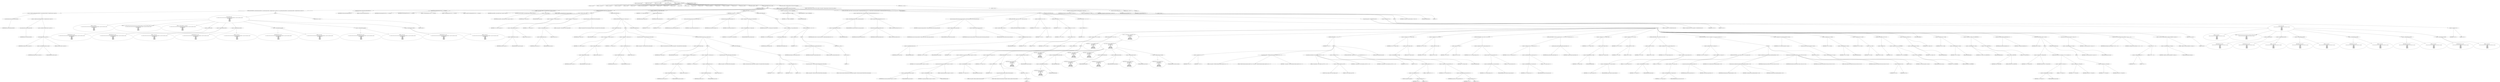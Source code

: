 digraph hostapd_notif_assoc {  
"1000122" [label = "(METHOD,hostapd_notif_assoc)" ]
"1000123" [label = "(PARAM,hostapd_data *hapd)" ]
"1000124" [label = "(PARAM,const u8 *addr)" ]
"1000125" [label = "(PARAM,const u8 *req_ies)" ]
"1000126" [label = "(PARAM,size_t req_ies_len)" ]
"1000127" [label = "(PARAM,int reassoc)" ]
"1000128" [label = "(BLOCK,,)" ]
"1000129" [label = "(LOCAL,v10: size_t)" ]
"1000130" [label = "(LOCAL,v11: const u8 *)" ]
"1000131" [label = "(LOCAL,v12: sta_info *)" ]
"1000132" [label = "(LOCAL,v13: sta_info *)" ]
"1000133" [label = "(LOCAL,v14: bool)" ]
"1000134" [label = "(LOCAL,v15: int)" ]
"1000135" [label = "(LOCAL,v16: wpa_state_machine *)" ]
"1000136" [label = "(LOCAL,v17: int)" ]
"1000137" [label = "(LOCAL,v18: int)" ]
"1000138" [label = "(LOCAL,v19: int)" ]
"1000139" [label = "(LOCAL,v20: bool)" ]
"1000140" [label = "(LOCAL,v21: int)" ]
"1000141" [label = "(LOCAL,v22: bool)" ]
"1000142" [label = "(LOCAL,v23: int)" ]
"1000143" [label = "(LOCAL,v24: u32)" ]
"1000144" [label = "(LOCAL,v25: unsigned int)" ]
"1000145" [label = "(LOCAL,v26: u32)" ]
"1000146" [label = "(LOCAL,v27: wpa_event)" ]
"1000147" [label = "(LOCAL,v28: u8 *)" ]
"1000148" [label = "(LOCAL,eid: u8 [ 1064 ])" ]
"1000149" [label = "(LOCAL,elems: ieee802_11_elems)" ]
"1000150" [label = "(CONTROL_STRUCTURE,if ( addr ),if ( addr ))" ]
"1000151" [label = "(IDENTIFIER,addr,if ( addr ))" ]
"1000152" [label = "(BLOCK,,)" ]
"1000153" [label = "(CONTROL_STRUCTURE,if ( is_multicast_ether_addr(addr) || is_zero_ether_addr_0(addr) || !bcmp(addr, hapd->own_addr, 6u) ),if ( is_multicast_ether_addr(addr) || is_zero_ether_addr_0(addr) || !bcmp(addr, hapd->own_addr, 6u) ))" ]
"1000154" [label = "(<operator>.logicalOr,is_multicast_ether_addr(addr) || is_zero_ether_addr_0(addr) || !bcmp(addr, hapd->own_addr, 6u))" ]
"1000155" [label = "(is_multicast_ether_addr,is_multicast_ether_addr(addr))" ]
"1000156" [label = "(IDENTIFIER,addr,is_multicast_ether_addr(addr))" ]
"1000157" [label = "(<operator>.logicalOr,is_zero_ether_addr_0(addr) || !bcmp(addr, hapd->own_addr, 6u))" ]
"1000158" [label = "(is_zero_ether_addr_0,is_zero_ether_addr_0(addr))" ]
"1000159" [label = "(IDENTIFIER,addr,is_zero_ether_addr_0(addr))" ]
"1000160" [label = "(<operator>.logicalNot,!bcmp(addr, hapd->own_addr, 6u))" ]
"1000161" [label = "(bcmp,bcmp(addr, hapd->own_addr, 6u))" ]
"1000162" [label = "(IDENTIFIER,addr,bcmp(addr, hapd->own_addr, 6u))" ]
"1000163" [label = "(<operator>.indirectFieldAccess,hapd->own_addr)" ]
"1000164" [label = "(IDENTIFIER,hapd,bcmp(addr, hapd->own_addr, 6u))" ]
"1000165" [label = "(FIELD_IDENTIFIER,own_addr,own_addr)" ]
"1000166" [label = "(LITERAL,6u,bcmp(addr, hapd->own_addr, 6u))" ]
"1000167" [label = "(BLOCK,,)" ]
"1000168" [label = "(wpa_printf,wpa_printf(\n        2,\n        \"%s: Invalid SA=%02x:%02x:%02x:%02x:%02x:%02x in received indication - ignore this indication silently\",\n        \"hostapd_notif_assoc\",\n        *addr,\n        addr[1],\n        addr[2],\n        addr[3],\n        addr[4],\n        addr[5]))" ]
"1000169" [label = "(LITERAL,2,wpa_printf(\n        2,\n        \"%s: Invalid SA=%02x:%02x:%02x:%02x:%02x:%02x in received indication - ignore this indication silently\",\n        \"hostapd_notif_assoc\",\n        *addr,\n        addr[1],\n        addr[2],\n        addr[3],\n        addr[4],\n        addr[5]))" ]
"1000170" [label = "(LITERAL,\"%s: Invalid SA=%02x:%02x:%02x:%02x:%02x:%02x in received indication - ignore this indication silently\",wpa_printf(\n        2,\n        \"%s: Invalid SA=%02x:%02x:%02x:%02x:%02x:%02x in received indication - ignore this indication silently\",\n        \"hostapd_notif_assoc\",\n        *addr,\n        addr[1],\n        addr[2],\n        addr[3],\n        addr[4],\n        addr[5]))" ]
"1000171" [label = "(LITERAL,\"hostapd_notif_assoc\",wpa_printf(\n        2,\n        \"%s: Invalid SA=%02x:%02x:%02x:%02x:%02x:%02x in received indication - ignore this indication silently\",\n        \"hostapd_notif_assoc\",\n        *addr,\n        addr[1],\n        addr[2],\n        addr[3],\n        addr[4],\n        addr[5]))" ]
"1000172" [label = "(<operator>.indirection,*addr)" ]
"1000173" [label = "(IDENTIFIER,addr,wpa_printf(\n        2,\n        \"%s: Invalid SA=%02x:%02x:%02x:%02x:%02x:%02x in received indication - ignore this indication silently\",\n        \"hostapd_notif_assoc\",\n        *addr,\n        addr[1],\n        addr[2],\n        addr[3],\n        addr[4],\n        addr[5]))" ]
"1000174" [label = "(<operator>.indirectIndexAccess,addr[1])" ]
"1000175" [label = "(IDENTIFIER,addr,wpa_printf(\n        2,\n        \"%s: Invalid SA=%02x:%02x:%02x:%02x:%02x:%02x in received indication - ignore this indication silently\",\n        \"hostapd_notif_assoc\",\n        *addr,\n        addr[1],\n        addr[2],\n        addr[3],\n        addr[4],\n        addr[5]))" ]
"1000176" [label = "(LITERAL,1,wpa_printf(\n        2,\n        \"%s: Invalid SA=%02x:%02x:%02x:%02x:%02x:%02x in received indication - ignore this indication silently\",\n        \"hostapd_notif_assoc\",\n        *addr,\n        addr[1],\n        addr[2],\n        addr[3],\n        addr[4],\n        addr[5]))" ]
"1000177" [label = "(<operator>.indirectIndexAccess,addr[2])" ]
"1000178" [label = "(IDENTIFIER,addr,wpa_printf(\n        2,\n        \"%s: Invalid SA=%02x:%02x:%02x:%02x:%02x:%02x in received indication - ignore this indication silently\",\n        \"hostapd_notif_assoc\",\n        *addr,\n        addr[1],\n        addr[2],\n        addr[3],\n        addr[4],\n        addr[5]))" ]
"1000179" [label = "(LITERAL,2,wpa_printf(\n        2,\n        \"%s: Invalid SA=%02x:%02x:%02x:%02x:%02x:%02x in received indication - ignore this indication silently\",\n        \"hostapd_notif_assoc\",\n        *addr,\n        addr[1],\n        addr[2],\n        addr[3],\n        addr[4],\n        addr[5]))" ]
"1000180" [label = "(<operator>.indirectIndexAccess,addr[3])" ]
"1000181" [label = "(IDENTIFIER,addr,wpa_printf(\n        2,\n        \"%s: Invalid SA=%02x:%02x:%02x:%02x:%02x:%02x in received indication - ignore this indication silently\",\n        \"hostapd_notif_assoc\",\n        *addr,\n        addr[1],\n        addr[2],\n        addr[3],\n        addr[4],\n        addr[5]))" ]
"1000182" [label = "(LITERAL,3,wpa_printf(\n        2,\n        \"%s: Invalid SA=%02x:%02x:%02x:%02x:%02x:%02x in received indication - ignore this indication silently\",\n        \"hostapd_notif_assoc\",\n        *addr,\n        addr[1],\n        addr[2],\n        addr[3],\n        addr[4],\n        addr[5]))" ]
"1000183" [label = "(<operator>.indirectIndexAccess,addr[4])" ]
"1000184" [label = "(IDENTIFIER,addr,wpa_printf(\n        2,\n        \"%s: Invalid SA=%02x:%02x:%02x:%02x:%02x:%02x in received indication - ignore this indication silently\",\n        \"hostapd_notif_assoc\",\n        *addr,\n        addr[1],\n        addr[2],\n        addr[3],\n        addr[4],\n        addr[5]))" ]
"1000185" [label = "(LITERAL,4,wpa_printf(\n        2,\n        \"%s: Invalid SA=%02x:%02x:%02x:%02x:%02x:%02x in received indication - ignore this indication silently\",\n        \"hostapd_notif_assoc\",\n        *addr,\n        addr[1],\n        addr[2],\n        addr[3],\n        addr[4],\n        addr[5]))" ]
"1000186" [label = "(<operator>.indirectIndexAccess,addr[5])" ]
"1000187" [label = "(IDENTIFIER,addr,wpa_printf(\n        2,\n        \"%s: Invalid SA=%02x:%02x:%02x:%02x:%02x:%02x in received indication - ignore this indication silently\",\n        \"hostapd_notif_assoc\",\n        *addr,\n        addr[1],\n        addr[2],\n        addr[3],\n        addr[4],\n        addr[5]))" ]
"1000188" [label = "(LITERAL,5,wpa_printf(\n        2,\n        \"%s: Invalid SA=%02x:%02x:%02x:%02x:%02x:%02x in received indication - ignore this indication silently\",\n        \"hostapd_notif_assoc\",\n        *addr,\n        addr[1],\n        addr[2],\n        addr[3],\n        addr[4],\n        addr[5]))" ]
"1000189" [label = "(RETURN,return 0;,return 0;)" ]
"1000190" [label = "(LITERAL,0,return 0;)" ]
"1000191" [label = "(random_add_randomness,random_add_randomness(addr, 6u))" ]
"1000192" [label = "(IDENTIFIER,addr,random_add_randomness(addr, 6u))" ]
"1000193" [label = "(LITERAL,6u,random_add_randomness(addr, 6u))" ]
"1000194" [label = "(hostapd_logger,hostapd_logger(hapd, addr, 1u, 2, \"associated\"))" ]
"1000195" [label = "(IDENTIFIER,hapd,hostapd_logger(hapd, addr, 1u, 2, \"associated\"))" ]
"1000196" [label = "(IDENTIFIER,addr,hostapd_logger(hapd, addr, 1u, 2, \"associated\"))" ]
"1000197" [label = "(LITERAL,1u,hostapd_logger(hapd, addr, 1u, 2, \"associated\"))" ]
"1000198" [label = "(LITERAL,2,hostapd_logger(hapd, addr, 1u, 2, \"associated\"))" ]
"1000199" [label = "(LITERAL,\"associated\",hostapd_logger(hapd, addr, 1u, 2, \"associated\"))" ]
"1000200" [label = "(ieee802_11_parse_elems,ieee802_11_parse_elems(req_ies, req_ies_len, &elems, 0))" ]
"1000201" [label = "(IDENTIFIER,req_ies,ieee802_11_parse_elems(req_ies, req_ies_len, &elems, 0))" ]
"1000202" [label = "(IDENTIFIER,req_ies_len,ieee802_11_parse_elems(req_ies, req_ies_len, &elems, 0))" ]
"1000203" [label = "(<operator>.addressOf,&elems)" ]
"1000204" [label = "(IDENTIFIER,elems,ieee802_11_parse_elems(req_ies, req_ies_len, &elems, 0))" ]
"1000205" [label = "(LITERAL,0,ieee802_11_parse_elems(req_ies, req_ies_len, &elems, 0))" ]
"1000206" [label = "(CONTROL_STRUCTURE,if ( elems.wps_ie ),if ( elems.wps_ie ))" ]
"1000207" [label = "(<operator>.fieldAccess,elems.wps_ie)" ]
"1000208" [label = "(IDENTIFIER,elems,if ( elems.wps_ie ))" ]
"1000209" [label = "(FIELD_IDENTIFIER,wps_ie,wps_ie)" ]
"1000210" [label = "(BLOCK,,)" ]
"1000211" [label = "(<operator>.assignment,v10 = elems.wps_ie_len + 2)" ]
"1000212" [label = "(IDENTIFIER,v10,v10 = elems.wps_ie_len + 2)" ]
"1000213" [label = "(<operator>.addition,elems.wps_ie_len + 2)" ]
"1000214" [label = "(<operator>.fieldAccess,elems.wps_ie_len)" ]
"1000215" [label = "(IDENTIFIER,elems,elems.wps_ie_len + 2)" ]
"1000216" [label = "(FIELD_IDENTIFIER,wps_ie_len,wps_ie_len)" ]
"1000217" [label = "(LITERAL,2,elems.wps_ie_len + 2)" ]
"1000218" [label = "(<operator>.assignment,v11 = elems.wps_ie - 2)" ]
"1000219" [label = "(IDENTIFIER,v11,v11 = elems.wps_ie - 2)" ]
"1000220" [label = "(<operator>.subtraction,elems.wps_ie - 2)" ]
"1000221" [label = "(<operator>.fieldAccess,elems.wps_ie)" ]
"1000222" [label = "(IDENTIFIER,elems,elems.wps_ie - 2)" ]
"1000223" [label = "(FIELD_IDENTIFIER,wps_ie,wps_ie)" ]
"1000224" [label = "(LITERAL,2,elems.wps_ie - 2)" ]
"1000225" [label = "(wpa_printf,wpa_printf(2, \"STA included WPS IE in (Re)AssocReq\"))" ]
"1000226" [label = "(LITERAL,2,wpa_printf(2, \"STA included WPS IE in (Re)AssocReq\"))" ]
"1000227" [label = "(LITERAL,\"STA included WPS IE in (Re)AssocReq\",wpa_printf(2, \"STA included WPS IE in (Re)AssocReq\"))" ]
"1000228" [label = "(CONTROL_STRUCTURE,else,else)" ]
"1000229" [label = "(CONTROL_STRUCTURE,if ( elems.rsn_ie ),if ( elems.rsn_ie ))" ]
"1000230" [label = "(<operator>.fieldAccess,elems.rsn_ie)" ]
"1000231" [label = "(IDENTIFIER,elems,if ( elems.rsn_ie ))" ]
"1000232" [label = "(FIELD_IDENTIFIER,rsn_ie,rsn_ie)" ]
"1000233" [label = "(BLOCK,,)" ]
"1000234" [label = "(<operator>.assignment,v10 = elems.rsn_ie_len + 2)" ]
"1000235" [label = "(IDENTIFIER,v10,v10 = elems.rsn_ie_len + 2)" ]
"1000236" [label = "(<operator>.addition,elems.rsn_ie_len + 2)" ]
"1000237" [label = "(<operator>.fieldAccess,elems.rsn_ie_len)" ]
"1000238" [label = "(IDENTIFIER,elems,elems.rsn_ie_len + 2)" ]
"1000239" [label = "(FIELD_IDENTIFIER,rsn_ie_len,rsn_ie_len)" ]
"1000240" [label = "(LITERAL,2,elems.rsn_ie_len + 2)" ]
"1000241" [label = "(<operator>.assignment,v11 = elems.rsn_ie - 2)" ]
"1000242" [label = "(IDENTIFIER,v11,v11 = elems.rsn_ie - 2)" ]
"1000243" [label = "(<operator>.subtraction,elems.rsn_ie - 2)" ]
"1000244" [label = "(<operator>.fieldAccess,elems.rsn_ie)" ]
"1000245" [label = "(IDENTIFIER,elems,elems.rsn_ie - 2)" ]
"1000246" [label = "(FIELD_IDENTIFIER,rsn_ie,rsn_ie)" ]
"1000247" [label = "(LITERAL,2,elems.rsn_ie - 2)" ]
"1000248" [label = "(wpa_printf,wpa_printf(2, \"STA included RSN IE in (Re)AssocReq\"))" ]
"1000249" [label = "(LITERAL,2,wpa_printf(2, \"STA included RSN IE in (Re)AssocReq\"))" ]
"1000250" [label = "(LITERAL,\"STA included RSN IE in (Re)AssocReq\",wpa_printf(2, \"STA included RSN IE in (Re)AssocReq\"))" ]
"1000251" [label = "(CONTROL_STRUCTURE,else,else)" ]
"1000252" [label = "(CONTROL_STRUCTURE,if ( elems.wpa_ie ),if ( elems.wpa_ie ))" ]
"1000253" [label = "(<operator>.fieldAccess,elems.wpa_ie)" ]
"1000254" [label = "(IDENTIFIER,elems,if ( elems.wpa_ie ))" ]
"1000255" [label = "(FIELD_IDENTIFIER,wpa_ie,wpa_ie)" ]
"1000256" [label = "(BLOCK,,)" ]
"1000257" [label = "(<operator>.assignment,v10 = elems.wpa_ie_len + 2)" ]
"1000258" [label = "(IDENTIFIER,v10,v10 = elems.wpa_ie_len + 2)" ]
"1000259" [label = "(<operator>.addition,elems.wpa_ie_len + 2)" ]
"1000260" [label = "(<operator>.fieldAccess,elems.wpa_ie_len)" ]
"1000261" [label = "(IDENTIFIER,elems,elems.wpa_ie_len + 2)" ]
"1000262" [label = "(FIELD_IDENTIFIER,wpa_ie_len,wpa_ie_len)" ]
"1000263" [label = "(LITERAL,2,elems.wpa_ie_len + 2)" ]
"1000264" [label = "(<operator>.assignment,v11 = elems.wpa_ie - 2)" ]
"1000265" [label = "(IDENTIFIER,v11,v11 = elems.wpa_ie - 2)" ]
"1000266" [label = "(<operator>.subtraction,elems.wpa_ie - 2)" ]
"1000267" [label = "(<operator>.fieldAccess,elems.wpa_ie)" ]
"1000268" [label = "(IDENTIFIER,elems,elems.wpa_ie - 2)" ]
"1000269" [label = "(FIELD_IDENTIFIER,wpa_ie,wpa_ie)" ]
"1000270" [label = "(LITERAL,2,elems.wpa_ie - 2)" ]
"1000271" [label = "(wpa_printf,wpa_printf(2, \"STA included WPA IE in (Re)AssocReq\"))" ]
"1000272" [label = "(LITERAL,2,wpa_printf(2, \"STA included WPA IE in (Re)AssocReq\"))" ]
"1000273" [label = "(LITERAL,\"STA included WPA IE in (Re)AssocReq\",wpa_printf(2, \"STA included WPA IE in (Re)AssocReq\"))" ]
"1000274" [label = "(CONTROL_STRUCTURE,else,else)" ]
"1000275" [label = "(BLOCK,,)" ]
"1000276" [label = "(<operator>.assignment,v11 = 0)" ]
"1000277" [label = "(IDENTIFIER,v11,v11 = 0)" ]
"1000278" [label = "(LITERAL,0,v11 = 0)" ]
"1000279" [label = "(<operator>.assignment,v10 = 0)" ]
"1000280" [label = "(IDENTIFIER,v10,v10 = 0)" ]
"1000281" [label = "(LITERAL,0,v10 = 0)" ]
"1000282" [label = "(wpa_printf,wpa_printf(2, \"STA did not include WPS/RSN/WPA IE in (Re)AssocReq\"))" ]
"1000283" [label = "(LITERAL,2,wpa_printf(2, \"STA did not include WPS/RSN/WPA IE in (Re)AssocReq\"))" ]
"1000284" [label = "(LITERAL,\"STA did not include WPS/RSN/WPA IE in (Re)AssocReq\",wpa_printf(2, \"STA did not include WPS/RSN/WPA IE in (Re)AssocReq\"))" ]
"1000285" [label = "(<operator>.assignment,v12 = ap_get_sta(hapd, addr))" ]
"1000286" [label = "(IDENTIFIER,v12,v12 = ap_get_sta(hapd, addr))" ]
"1000287" [label = "(ap_get_sta,ap_get_sta(hapd, addr))" ]
"1000288" [label = "(IDENTIFIER,hapd,ap_get_sta(hapd, addr))" ]
"1000289" [label = "(IDENTIFIER,addr,ap_get_sta(hapd, addr))" ]
"1000290" [label = "(CONTROL_STRUCTURE,if ( v12 ),if ( v12 ))" ]
"1000291" [label = "(IDENTIFIER,v12,if ( v12 ))" ]
"1000292" [label = "(BLOCK,,)" ]
"1000293" [label = "(<operator>.assignment,v13 = v12)" ]
"1000294" [label = "(IDENTIFIER,v13,v13 = v12)" ]
"1000295" [label = "(IDENTIFIER,v12,v13 = v12)" ]
"1000296" [label = "(ap_sta_no_session_timeout,ap_sta_no_session_timeout(hapd, v12))" ]
"1000297" [label = "(IDENTIFIER,hapd,ap_sta_no_session_timeout(hapd, v12))" ]
"1000298" [label = "(IDENTIFIER,v12,ap_sta_no_session_timeout(hapd, v12))" ]
"1000299" [label = "(accounting_sta_stop,accounting_sta_stop(hapd, v13))" ]
"1000300" [label = "(IDENTIFIER,hapd,accounting_sta_stop(hapd, v13))" ]
"1000301" [label = "(IDENTIFIER,v13,accounting_sta_stop(hapd, v13))" ]
"1000302" [label = "(<operator>.assignment,v13->timeout_next = STA_NULLFUNC)" ]
"1000303" [label = "(<operator>.indirectFieldAccess,v13->timeout_next)" ]
"1000304" [label = "(IDENTIFIER,v13,v13->timeout_next = STA_NULLFUNC)" ]
"1000305" [label = "(FIELD_IDENTIFIER,timeout_next,timeout_next)" ]
"1000306" [label = "(IDENTIFIER,STA_NULLFUNC,v13->timeout_next = STA_NULLFUNC)" ]
"1000307" [label = "(CONTROL_STRUCTURE,else,else)" ]
"1000308" [label = "(BLOCK,,)" ]
"1000309" [label = "(<operator>.assignment,v13 = ap_sta_add(hapd, addr))" ]
"1000310" [label = "(IDENTIFIER,v13,v13 = ap_sta_add(hapd, addr))" ]
"1000311" [label = "(ap_sta_add,ap_sta_add(hapd, addr))" ]
"1000312" [label = "(IDENTIFIER,hapd,ap_sta_add(hapd, addr))" ]
"1000313" [label = "(IDENTIFIER,addr,ap_sta_add(hapd, addr))" ]
"1000314" [label = "(CONTROL_STRUCTURE,if ( !v13 ),if ( !v13 ))" ]
"1000315" [label = "(<operator>.logicalNot,!v13)" ]
"1000316" [label = "(IDENTIFIER,v13,!v13)" ]
"1000317" [label = "(BLOCK,,)" ]
"1000318" [label = "(hostapd_drv_sta_disassoc,hostapd_drv_sta_disassoc(hapd, addr, 5))" ]
"1000319" [label = "(IDENTIFIER,hapd,hostapd_drv_sta_disassoc(hapd, addr, 5))" ]
"1000320" [label = "(IDENTIFIER,addr,hostapd_drv_sta_disassoc(hapd, addr, 5))" ]
"1000321" [label = "(LITERAL,5,hostapd_drv_sta_disassoc(hapd, addr, 5))" ]
"1000322" [label = "(RETURN,return -1;,return -1;)" ]
"1000323" [label = "(<operator>.minus,-1)" ]
"1000324" [label = "(LITERAL,1,-1)" ]
"1000325" [label = "(<operators>.assignmentAnd,v13->flags &= 0xFFFECFFF)" ]
"1000326" [label = "(<operator>.indirectFieldAccess,v13->flags)" ]
"1000327" [label = "(IDENTIFIER,v13,v13->flags &= 0xFFFECFFF)" ]
"1000328" [label = "(FIELD_IDENTIFIER,flags,flags)" ]
"1000329" [label = "(LITERAL,0xFFFECFFF,v13->flags &= 0xFFFECFFF)" ]
"1000330" [label = "(CONTROL_STRUCTURE,if ( hapd->iface->drv_max_acl_mac_addrs || hostapd_check_acl(hapd, addr, 0) == 1 ),if ( hapd->iface->drv_max_acl_mac_addrs || hostapd_check_acl(hapd, addr, 0) == 1 ))" ]
"1000331" [label = "(<operator>.logicalOr,hapd->iface->drv_max_acl_mac_addrs || hostapd_check_acl(hapd, addr, 0) == 1)" ]
"1000332" [label = "(<operator>.indirectFieldAccess,hapd->iface->drv_max_acl_mac_addrs)" ]
"1000333" [label = "(<operator>.indirectFieldAccess,hapd->iface)" ]
"1000334" [label = "(IDENTIFIER,hapd,hapd->iface->drv_max_acl_mac_addrs || hostapd_check_acl(hapd, addr, 0) == 1)" ]
"1000335" [label = "(FIELD_IDENTIFIER,iface,iface)" ]
"1000336" [label = "(FIELD_IDENTIFIER,drv_max_acl_mac_addrs,drv_max_acl_mac_addrs)" ]
"1000337" [label = "(<operator>.equals,hostapd_check_acl(hapd, addr, 0) == 1)" ]
"1000338" [label = "(hostapd_check_acl,hostapd_check_acl(hapd, addr, 0))" ]
"1000339" [label = "(IDENTIFIER,hapd,hostapd_check_acl(hapd, addr, 0))" ]
"1000340" [label = "(IDENTIFIER,addr,hostapd_check_acl(hapd, addr, 0))" ]
"1000341" [label = "(LITERAL,0,hostapd_check_acl(hapd, addr, 0))" ]
"1000342" [label = "(LITERAL,1,hostapd_check_acl(hapd, addr, 0) == 1)" ]
"1000343" [label = "(BLOCK,,)" ]
"1000344" [label = "(ap_copy_sta_supp_op_classes,ap_copy_sta_supp_op_classes(v13, elems.supp_op_classes, elems.supp_op_classes_len))" ]
"1000345" [label = "(IDENTIFIER,v13,ap_copy_sta_supp_op_classes(v13, elems.supp_op_classes, elems.supp_op_classes_len))" ]
"1000346" [label = "(<operator>.fieldAccess,elems.supp_op_classes)" ]
"1000347" [label = "(IDENTIFIER,elems,ap_copy_sta_supp_op_classes(v13, elems.supp_op_classes, elems.supp_op_classes_len))" ]
"1000348" [label = "(FIELD_IDENTIFIER,supp_op_classes,supp_op_classes)" ]
"1000349" [label = "(<operator>.fieldAccess,elems.supp_op_classes_len)" ]
"1000350" [label = "(IDENTIFIER,elems,ap_copy_sta_supp_op_classes(v13, elems.supp_op_classes, elems.supp_op_classes_len))" ]
"1000351" [label = "(FIELD_IDENTIFIER,supp_op_classes_len,supp_op_classes_len)" ]
"1000352" [label = "(CONTROL_STRUCTURE,if ( !hapd->conf->wpa ),if ( !hapd->conf->wpa ))" ]
"1000353" [label = "(<operator>.logicalNot,!hapd->conf->wpa)" ]
"1000354" [label = "(<operator>.indirectFieldAccess,hapd->conf->wpa)" ]
"1000355" [label = "(<operator>.indirectFieldAccess,hapd->conf)" ]
"1000356" [label = "(IDENTIFIER,hapd,!hapd->conf->wpa)" ]
"1000357" [label = "(FIELD_IDENTIFIER,conf,conf)" ]
"1000358" [label = "(FIELD_IDENTIFIER,wpa,wpa)" ]
"1000359" [label = "(CONTROL_STRUCTURE,goto LABEL_45;,goto LABEL_45;)" ]
"1000360" [label = "(<operator>.assignment,v14 = v11 == 0)" ]
"1000361" [label = "(IDENTIFIER,v14,v14 = v11 == 0)" ]
"1000362" [label = "(<operator>.equals,v11 == 0)" ]
"1000363" [label = "(IDENTIFIER,v11,v11 == 0)" ]
"1000364" [label = "(LITERAL,0,v11 == 0)" ]
"1000365" [label = "(CONTROL_STRUCTURE,if ( v11 ),if ( v11 ))" ]
"1000366" [label = "(IDENTIFIER,v11,if ( v11 ))" ]
"1000367" [label = "(<operator>.assignment,v14 = v10 == 0)" ]
"1000368" [label = "(IDENTIFIER,v14,v14 = v10 == 0)" ]
"1000369" [label = "(<operator>.equals,v10 == 0)" ]
"1000370" [label = "(IDENTIFIER,v10,v10 == 0)" ]
"1000371" [label = "(LITERAL,0,v10 == 0)" ]
"1000372" [label = "(CONTROL_STRUCTURE,if ( !v14 ),if ( !v14 ))" ]
"1000373" [label = "(<operator>.logicalNot,!v14)" ]
"1000374" [label = "(IDENTIFIER,v14,!v14)" ]
"1000375" [label = "(BLOCK,,)" ]
"1000376" [label = "(<operator>.assignment,v16 = v13->wpa_sm)" ]
"1000377" [label = "(IDENTIFIER,v16,v16 = v13->wpa_sm)" ]
"1000378" [label = "(<operator>.indirectFieldAccess,v13->wpa_sm)" ]
"1000379" [label = "(IDENTIFIER,v13,v16 = v13->wpa_sm)" ]
"1000380" [label = "(FIELD_IDENTIFIER,wpa_sm,wpa_sm)" ]
"1000381" [label = "(CONTROL_STRUCTURE,if ( !v16 ),if ( !v16 ))" ]
"1000382" [label = "(<operator>.logicalNot,!v16)" ]
"1000383" [label = "(IDENTIFIER,v16,!v16)" ]
"1000384" [label = "(BLOCK,,)" ]
"1000385" [label = "(<operator>.assignment,v16 = wpa_auth_sta_init(hapd->wpa_auth, v13->addr, 0))" ]
"1000386" [label = "(IDENTIFIER,v16,v16 = wpa_auth_sta_init(hapd->wpa_auth, v13->addr, 0))" ]
"1000387" [label = "(wpa_auth_sta_init,wpa_auth_sta_init(hapd->wpa_auth, v13->addr, 0))" ]
"1000388" [label = "(<operator>.indirectFieldAccess,hapd->wpa_auth)" ]
"1000389" [label = "(IDENTIFIER,hapd,wpa_auth_sta_init(hapd->wpa_auth, v13->addr, 0))" ]
"1000390" [label = "(FIELD_IDENTIFIER,wpa_auth,wpa_auth)" ]
"1000391" [label = "(<operator>.indirectFieldAccess,v13->addr)" ]
"1000392" [label = "(IDENTIFIER,v13,wpa_auth_sta_init(hapd->wpa_auth, v13->addr, 0))" ]
"1000393" [label = "(FIELD_IDENTIFIER,addr,addr)" ]
"1000394" [label = "(LITERAL,0,wpa_auth_sta_init(hapd->wpa_auth, v13->addr, 0))" ]
"1000395" [label = "(<operator>.assignment,v13->wpa_sm = v16)" ]
"1000396" [label = "(<operator>.indirectFieldAccess,v13->wpa_sm)" ]
"1000397" [label = "(IDENTIFIER,v13,v13->wpa_sm = v16)" ]
"1000398" [label = "(FIELD_IDENTIFIER,wpa_sm,wpa_sm)" ]
"1000399" [label = "(IDENTIFIER,v16,v13->wpa_sm = v16)" ]
"1000400" [label = "(CONTROL_STRUCTURE,if ( !v16 ),if ( !v16 ))" ]
"1000401" [label = "(<operator>.logicalNot,!v16)" ]
"1000402" [label = "(IDENTIFIER,v16,!v16)" ]
"1000403" [label = "(BLOCK,,)" ]
"1000404" [label = "(wpa_printf,wpa_printf(5, \"Failed to initialize WPA state machine\"))" ]
"1000405" [label = "(LITERAL,5,wpa_printf(5, \"Failed to initialize WPA state machine\"))" ]
"1000406" [label = "(LITERAL,\"Failed to initialize WPA state machine\",wpa_printf(5, \"Failed to initialize WPA state machine\"))" ]
"1000407" [label = "(RETURN,return -1;,return -1;)" ]
"1000408" [label = "(<operator>.minus,-1)" ]
"1000409" [label = "(LITERAL,1,-1)" ]
"1000410" [label = "(<operator>.assignment,v17 = wpa_validate_wpa_ie(\n                hapd->wpa_auth,\n                v16,\n                hapd->iface->freq,\n                v11,\n                v10,\n                elems.mdie,\n                elems.mdie_len,\n                elems.owe_dh,\n                elems.owe_dh_len))" ]
"1000411" [label = "(IDENTIFIER,v17,v17 = wpa_validate_wpa_ie(\n                hapd->wpa_auth,\n                v16,\n                hapd->iface->freq,\n                v11,\n                v10,\n                elems.mdie,\n                elems.mdie_len,\n                elems.owe_dh,\n                elems.owe_dh_len))" ]
"1000412" [label = "(wpa_validate_wpa_ie,wpa_validate_wpa_ie(\n                hapd->wpa_auth,\n                v16,\n                hapd->iface->freq,\n                v11,\n                v10,\n                elems.mdie,\n                elems.mdie_len,\n                elems.owe_dh,\n                elems.owe_dh_len))" ]
"1000413" [label = "(<operator>.indirectFieldAccess,hapd->wpa_auth)" ]
"1000414" [label = "(IDENTIFIER,hapd,wpa_validate_wpa_ie(\n                hapd->wpa_auth,\n                v16,\n                hapd->iface->freq,\n                v11,\n                v10,\n                elems.mdie,\n                elems.mdie_len,\n                elems.owe_dh,\n                elems.owe_dh_len))" ]
"1000415" [label = "(FIELD_IDENTIFIER,wpa_auth,wpa_auth)" ]
"1000416" [label = "(IDENTIFIER,v16,wpa_validate_wpa_ie(\n                hapd->wpa_auth,\n                v16,\n                hapd->iface->freq,\n                v11,\n                v10,\n                elems.mdie,\n                elems.mdie_len,\n                elems.owe_dh,\n                elems.owe_dh_len))" ]
"1000417" [label = "(<operator>.indirectFieldAccess,hapd->iface->freq)" ]
"1000418" [label = "(<operator>.indirectFieldAccess,hapd->iface)" ]
"1000419" [label = "(IDENTIFIER,hapd,wpa_validate_wpa_ie(\n                hapd->wpa_auth,\n                v16,\n                hapd->iface->freq,\n                v11,\n                v10,\n                elems.mdie,\n                elems.mdie_len,\n                elems.owe_dh,\n                elems.owe_dh_len))" ]
"1000420" [label = "(FIELD_IDENTIFIER,iface,iface)" ]
"1000421" [label = "(FIELD_IDENTIFIER,freq,freq)" ]
"1000422" [label = "(IDENTIFIER,v11,wpa_validate_wpa_ie(\n                hapd->wpa_auth,\n                v16,\n                hapd->iface->freq,\n                v11,\n                v10,\n                elems.mdie,\n                elems.mdie_len,\n                elems.owe_dh,\n                elems.owe_dh_len))" ]
"1000423" [label = "(IDENTIFIER,v10,wpa_validate_wpa_ie(\n                hapd->wpa_auth,\n                v16,\n                hapd->iface->freq,\n                v11,\n                v10,\n                elems.mdie,\n                elems.mdie_len,\n                elems.owe_dh,\n                elems.owe_dh_len))" ]
"1000424" [label = "(<operator>.fieldAccess,elems.mdie)" ]
"1000425" [label = "(IDENTIFIER,elems,wpa_validate_wpa_ie(\n                hapd->wpa_auth,\n                v16,\n                hapd->iface->freq,\n                v11,\n                v10,\n                elems.mdie,\n                elems.mdie_len,\n                elems.owe_dh,\n                elems.owe_dh_len))" ]
"1000426" [label = "(FIELD_IDENTIFIER,mdie,mdie)" ]
"1000427" [label = "(<operator>.fieldAccess,elems.mdie_len)" ]
"1000428" [label = "(IDENTIFIER,elems,wpa_validate_wpa_ie(\n                hapd->wpa_auth,\n                v16,\n                hapd->iface->freq,\n                v11,\n                v10,\n                elems.mdie,\n                elems.mdie_len,\n                elems.owe_dh,\n                elems.owe_dh_len))" ]
"1000429" [label = "(FIELD_IDENTIFIER,mdie_len,mdie_len)" ]
"1000430" [label = "(<operator>.fieldAccess,elems.owe_dh)" ]
"1000431" [label = "(IDENTIFIER,elems,wpa_validate_wpa_ie(\n                hapd->wpa_auth,\n                v16,\n                hapd->iface->freq,\n                v11,\n                v10,\n                elems.mdie,\n                elems.mdie_len,\n                elems.owe_dh,\n                elems.owe_dh_len))" ]
"1000432" [label = "(FIELD_IDENTIFIER,owe_dh,owe_dh)" ]
"1000433" [label = "(<operator>.fieldAccess,elems.owe_dh_len)" ]
"1000434" [label = "(IDENTIFIER,elems,wpa_validate_wpa_ie(\n                hapd->wpa_auth,\n                v16,\n                hapd->iface->freq,\n                v11,\n                v10,\n                elems.mdie,\n                elems.mdie_len,\n                elems.owe_dh,\n                elems.owe_dh_len))" ]
"1000435" [label = "(FIELD_IDENTIFIER,owe_dh_len,owe_dh_len)" ]
"1000436" [label = "(CONTROL_STRUCTURE,if ( v17 ),if ( v17 ))" ]
"1000437" [label = "(IDENTIFIER,v17,if ( v17 ))" ]
"1000438" [label = "(BLOCK,,)" ]
"1000439" [label = "(<operator>.assignment,v18 = v17)" ]
"1000440" [label = "(IDENTIFIER,v18,v18 = v17)" ]
"1000441" [label = "(IDENTIFIER,v17,v18 = v17)" ]
"1000442" [label = "(wpa_printf,wpa_printf(2, \"WPA/RSN information element rejected? (res %u)\", v17))" ]
"1000443" [label = "(LITERAL,2,wpa_printf(2, \"WPA/RSN information element rejected? (res %u)\", v17))" ]
"1000444" [label = "(LITERAL,\"WPA/RSN information element rejected? (res %u)\",wpa_printf(2, \"WPA/RSN information element rejected? (res %u)\", v17))" ]
"1000445" [label = "(IDENTIFIER,v17,wpa_printf(2, \"WPA/RSN information element rejected? (res %u)\", v17))" ]
"1000446" [label = "(wpa_hexdump,wpa_hexdump(2, (const unsigned __int8 *)\"IE\", v11, v10))" ]
"1000447" [label = "(LITERAL,2,wpa_hexdump(2, (const unsigned __int8 *)\"IE\", v11, v10))" ]
"1000448" [label = "(<operator>.cast,(const unsigned __int8 *)\"IE\")" ]
"1000449" [label = "(UNKNOWN,const unsigned __int8 *,const unsigned __int8 *)" ]
"1000450" [label = "(LITERAL,\"IE\",(const unsigned __int8 *)\"IE\")" ]
"1000451" [label = "(IDENTIFIER,v11,wpa_hexdump(2, (const unsigned __int8 *)\"IE\", v11, v10))" ]
"1000452" [label = "(IDENTIFIER,v10,wpa_hexdump(2, (const unsigned __int8 *)\"IE\", v11, v10))" ]
"1000453" [label = "(<operator>.assignment,v15 = 13)" ]
"1000454" [label = "(IDENTIFIER,v15,v15 = 13)" ]
"1000455" [label = "(LITERAL,13,v15 = 13)" ]
"1000456" [label = "(CONTROL_STRUCTURE,if ( (unsigned int)(v18 - 2) < 7 ),if ( (unsigned int)(v18 - 2) < 7 ))" ]
"1000457" [label = "(<operator>.lessThan,(unsigned int)(v18 - 2) < 7)" ]
"1000458" [label = "(<operator>.cast,(unsigned int)(v18 - 2))" ]
"1000459" [label = "(UNKNOWN,unsigned int,unsigned int)" ]
"1000460" [label = "(<operator>.subtraction,v18 - 2)" ]
"1000461" [label = "(IDENTIFIER,v18,v18 - 2)" ]
"1000462" [label = "(LITERAL,2,v18 - 2)" ]
"1000463" [label = "(LITERAL,7,(unsigned int)(v18 - 2) < 7)" ]
"1000464" [label = "(<operator>.assignment,v15 = dword_91C3C[v18 - 2])" ]
"1000465" [label = "(IDENTIFIER,v15,v15 = dword_91C3C[v18 - 2])" ]
"1000466" [label = "(<operator>.indirectIndexAccess,dword_91C3C[v18 - 2])" ]
"1000467" [label = "(IDENTIFIER,dword_91C3C,v15 = dword_91C3C[v18 - 2])" ]
"1000468" [label = "(<operator>.subtraction,v18 - 2)" ]
"1000469" [label = "(IDENTIFIER,v18,v18 - 2)" ]
"1000470" [label = "(LITERAL,2,v18 - 2)" ]
"1000471" [label = "(CONTROL_STRUCTURE,goto fail;,goto fail;)" ]
"1000472" [label = "(<operator>.assignment,v19 = v13->flags & 0x402)" ]
"1000473" [label = "(IDENTIFIER,v19,v19 = v13->flags & 0x402)" ]
"1000474" [label = "(<operator>.and,v13->flags & 0x402)" ]
"1000475" [label = "(<operator>.indirectFieldAccess,v13->flags)" ]
"1000476" [label = "(IDENTIFIER,v13,v13->flags & 0x402)" ]
"1000477" [label = "(FIELD_IDENTIFIER,flags,flags)" ]
"1000478" [label = "(LITERAL,0x402,v13->flags & 0x402)" ]
"1000479" [label = "(<operator>.assignment,v20 = v19 == 1026)" ]
"1000480" [label = "(IDENTIFIER,v20,v20 = v19 == 1026)" ]
"1000481" [label = "(<operator>.equals,v19 == 1026)" ]
"1000482" [label = "(IDENTIFIER,v19,v19 == 1026)" ]
"1000483" [label = "(LITERAL,1026,v19 == 1026)" ]
"1000484" [label = "(CONTROL_STRUCTURE,if ( v19 == 1026 ),if ( v19 == 1026 ))" ]
"1000485" [label = "(<operator>.equals,v19 == 1026)" ]
"1000486" [label = "(IDENTIFIER,v19,v19 == 1026)" ]
"1000487" [label = "(LITERAL,1026,v19 == 1026)" ]
"1000488" [label = "(<operator>.assignment,v20 = v13->sa_query_timed_out == 0)" ]
"1000489" [label = "(IDENTIFIER,v20,v20 = v13->sa_query_timed_out == 0)" ]
"1000490" [label = "(<operator>.equals,v13->sa_query_timed_out == 0)" ]
"1000491" [label = "(<operator>.indirectFieldAccess,v13->sa_query_timed_out)" ]
"1000492" [label = "(IDENTIFIER,v13,v13->sa_query_timed_out == 0)" ]
"1000493" [label = "(FIELD_IDENTIFIER,sa_query_timed_out,sa_query_timed_out)" ]
"1000494" [label = "(LITERAL,0,v13->sa_query_timed_out == 0)" ]
"1000495" [label = "(CONTROL_STRUCTURE,if ( v20 && v13->sa_query_count >= 1 ),if ( v20 && v13->sa_query_count >= 1 ))" ]
"1000496" [label = "(<operator>.logicalAnd,v20 && v13->sa_query_count >= 1)" ]
"1000497" [label = "(IDENTIFIER,v20,v20 && v13->sa_query_count >= 1)" ]
"1000498" [label = "(<operator>.greaterEqualsThan,v13->sa_query_count >= 1)" ]
"1000499" [label = "(<operator>.indirectFieldAccess,v13->sa_query_count)" ]
"1000500" [label = "(IDENTIFIER,v13,v13->sa_query_count >= 1)" ]
"1000501" [label = "(FIELD_IDENTIFIER,sa_query_count,sa_query_count)" ]
"1000502" [label = "(LITERAL,1,v13->sa_query_count >= 1)" ]
"1000503" [label = "(ap_check_sa_query_timeout,ap_check_sa_query_timeout(hapd, v13))" ]
"1000504" [label = "(IDENTIFIER,hapd,ap_check_sa_query_timeout(hapd, v13))" ]
"1000505" [label = "(IDENTIFIER,v13,ap_check_sa_query_timeout(hapd, v13))" ]
"1000506" [label = "(<operator>.assignment,v21 = v13->flags & 0x402)" ]
"1000507" [label = "(IDENTIFIER,v21,v21 = v13->flags & 0x402)" ]
"1000508" [label = "(<operator>.and,v13->flags & 0x402)" ]
"1000509" [label = "(<operator>.indirectFieldAccess,v13->flags)" ]
"1000510" [label = "(IDENTIFIER,v13,v13->flags & 0x402)" ]
"1000511" [label = "(FIELD_IDENTIFIER,flags,flags)" ]
"1000512" [label = "(LITERAL,0x402,v13->flags & 0x402)" ]
"1000513" [label = "(<operator>.assignment,v22 = v21 == 1026)" ]
"1000514" [label = "(IDENTIFIER,v22,v22 = v21 == 1026)" ]
"1000515" [label = "(<operator>.equals,v21 == 1026)" ]
"1000516" [label = "(IDENTIFIER,v21,v21 == 1026)" ]
"1000517" [label = "(LITERAL,1026,v21 == 1026)" ]
"1000518" [label = "(CONTROL_STRUCTURE,if ( v21 == 1026 ),if ( v21 == 1026 ))" ]
"1000519" [label = "(<operator>.equals,v21 == 1026)" ]
"1000520" [label = "(IDENTIFIER,v21,v21 == 1026)" ]
"1000521" [label = "(LITERAL,1026,v21 == 1026)" ]
"1000522" [label = "(<operator>.assignment,v22 = v13->sa_query_timed_out == 0)" ]
"1000523" [label = "(IDENTIFIER,v22,v22 = v13->sa_query_timed_out == 0)" ]
"1000524" [label = "(<operator>.equals,v13->sa_query_timed_out == 0)" ]
"1000525" [label = "(<operator>.indirectFieldAccess,v13->sa_query_timed_out)" ]
"1000526" [label = "(IDENTIFIER,v13,v13->sa_query_timed_out == 0)" ]
"1000527" [label = "(FIELD_IDENTIFIER,sa_query_timed_out,sa_query_timed_out)" ]
"1000528" [label = "(LITERAL,0,v13->sa_query_timed_out == 0)" ]
"1000529" [label = "(CONTROL_STRUCTURE,if ( v22 && v13->auth_alg != 2 ),if ( v22 && v13->auth_alg != 2 ))" ]
"1000530" [label = "(<operator>.logicalAnd,v22 && v13->auth_alg != 2)" ]
"1000531" [label = "(IDENTIFIER,v22,v22 && v13->auth_alg != 2)" ]
"1000532" [label = "(<operator>.notEquals,v13->auth_alg != 2)" ]
"1000533" [label = "(<operator>.indirectFieldAccess,v13->auth_alg)" ]
"1000534" [label = "(IDENTIFIER,v13,v13->auth_alg != 2)" ]
"1000535" [label = "(FIELD_IDENTIFIER,auth_alg,auth_alg)" ]
"1000536" [label = "(LITERAL,2,v13->auth_alg != 2)" ]
"1000537" [label = "(BLOCK,,)" ]
"1000538" [label = "(CONTROL_STRUCTURE,if ( !v13->sa_query_count ),if ( !v13->sa_query_count ))" ]
"1000539" [label = "(<operator>.logicalNot,!v13->sa_query_count)" ]
"1000540" [label = "(<operator>.indirectFieldAccess,v13->sa_query_count)" ]
"1000541" [label = "(IDENTIFIER,v13,!v13->sa_query_count)" ]
"1000542" [label = "(FIELD_IDENTIFIER,sa_query_count,sa_query_count)" ]
"1000543" [label = "(ap_sta_start_sa_query,ap_sta_start_sa_query(hapd, v13))" ]
"1000544" [label = "(IDENTIFIER,hapd,ap_sta_start_sa_query(hapd, v13))" ]
"1000545" [label = "(IDENTIFIER,v13,ap_sta_start_sa_query(hapd, v13))" ]
"1000546" [label = "(<operator>.assignment,v28 = hostapd_eid_assoc_comeback_time(hapd, v13, eid))" ]
"1000547" [label = "(IDENTIFIER,v28,v28 = hostapd_eid_assoc_comeback_time(hapd, v13, eid))" ]
"1000548" [label = "(hostapd_eid_assoc_comeback_time,hostapd_eid_assoc_comeback_time(hapd, v13, eid))" ]
"1000549" [label = "(IDENTIFIER,hapd,hostapd_eid_assoc_comeback_time(hapd, v13, eid))" ]
"1000550" [label = "(IDENTIFIER,v13,hostapd_eid_assoc_comeback_time(hapd, v13, eid))" ]
"1000551" [label = "(IDENTIFIER,eid,hostapd_eid_assoc_comeback_time(hapd, v13, eid))" ]
"1000552" [label = "(hostapd_sta_assoc,hostapd_sta_assoc(hapd, addr, reassoc, 0x1Eu, eid, v28 - eid))" ]
"1000553" [label = "(IDENTIFIER,hapd,hostapd_sta_assoc(hapd, addr, reassoc, 0x1Eu, eid, v28 - eid))" ]
"1000554" [label = "(IDENTIFIER,addr,hostapd_sta_assoc(hapd, addr, reassoc, 0x1Eu, eid, v28 - eid))" ]
"1000555" [label = "(IDENTIFIER,reassoc,hostapd_sta_assoc(hapd, addr, reassoc, 0x1Eu, eid, v28 - eid))" ]
"1000556" [label = "(LITERAL,0x1Eu,hostapd_sta_assoc(hapd, addr, reassoc, 0x1Eu, eid, v28 - eid))" ]
"1000557" [label = "(IDENTIFIER,eid,hostapd_sta_assoc(hapd, addr, reassoc, 0x1Eu, eid, v28 - eid))" ]
"1000558" [label = "(<operator>.subtraction,v28 - eid)" ]
"1000559" [label = "(IDENTIFIER,v28,v28 - eid)" ]
"1000560" [label = "(IDENTIFIER,eid,v28 - eid)" ]
"1000561" [label = "(RETURN,return 0;,return 0;)" ]
"1000562" [label = "(LITERAL,0,return 0;)" ]
"1000563" [label = "(<operator>.assignment,v23 = wpa_auth_uses_mfp(v13->wpa_sm))" ]
"1000564" [label = "(IDENTIFIER,v23,v23 = wpa_auth_uses_mfp(v13->wpa_sm))" ]
"1000565" [label = "(wpa_auth_uses_mfp,wpa_auth_uses_mfp(v13->wpa_sm))" ]
"1000566" [label = "(<operator>.indirectFieldAccess,v13->wpa_sm)" ]
"1000567" [label = "(IDENTIFIER,v13,wpa_auth_uses_mfp(v13->wpa_sm))" ]
"1000568" [label = "(FIELD_IDENTIFIER,wpa_sm,wpa_sm)" ]
"1000569" [label = "(<operator>.assignment,v24 = v13->flags)" ]
"1000570" [label = "(IDENTIFIER,v24,v24 = v13->flags)" ]
"1000571" [label = "(<operator>.indirectFieldAccess,v13->flags)" ]
"1000572" [label = "(IDENTIFIER,v13,v24 = v13->flags)" ]
"1000573" [label = "(FIELD_IDENTIFIER,flags,flags)" ]
"1000574" [label = "(<operator>.assignment,v25 = v24 | 0x400)" ]
"1000575" [label = "(IDENTIFIER,v25,v25 = v24 | 0x400)" ]
"1000576" [label = "(<operator>.or,v24 | 0x400)" ]
"1000577" [label = "(IDENTIFIER,v24,v24 | 0x400)" ]
"1000578" [label = "(LITERAL,0x400,v24 | 0x400)" ]
"1000579" [label = "(CONTROL_STRUCTURE,if ( !v23 ),if ( !v23 ))" ]
"1000580" [label = "(<operator>.logicalNot,!v23)" ]
"1000581" [label = "(IDENTIFIER,v23,!v23)" ]
"1000582" [label = "(<operator>.assignment,v25 = v24 & 0xFFFFFBFF)" ]
"1000583" [label = "(IDENTIFIER,v25,v25 = v24 & 0xFFFFFBFF)" ]
"1000584" [label = "(<operator>.and,v24 & 0xFFFFFBFF)" ]
"1000585" [label = "(IDENTIFIER,v24,v24 & 0xFFFFFBFF)" ]
"1000586" [label = "(LITERAL,0xFFFFFBFF,v24 & 0xFFFFFBFF)" ]
"1000587" [label = "(<operator>.assignment,v13->flags = v25)" ]
"1000588" [label = "(<operator>.indirectFieldAccess,v13->flags)" ]
"1000589" [label = "(IDENTIFIER,v13,v13->flags = v25)" ]
"1000590" [label = "(FIELD_IDENTIFIER,flags,flags)" ]
"1000591" [label = "(IDENTIFIER,v25,v13->flags = v25)" ]
"1000592" [label = "(JUMP_TARGET,LABEL_45)" ]
"1000593" [label = "(<operator>.assignment,v26 = v13->flags)" ]
"1000594" [label = "(IDENTIFIER,v26,v26 = v13->flags)" ]
"1000595" [label = "(<operator>.indirectFieldAccess,v13->flags)" ]
"1000596" [label = "(IDENTIFIER,v13,v26 = v13->flags)" ]
"1000597" [label = "(FIELD_IDENTIFIER,flags,flags)" ]
"1000598" [label = "(<operator>.assignment,v13->flags = v26 & 0xFFF7FFFC | 3)" ]
"1000599" [label = "(<operator>.indirectFieldAccess,v13->flags)" ]
"1000600" [label = "(IDENTIFIER,v13,v13->flags = v26 & 0xFFF7FFFC | 3)" ]
"1000601" [label = "(FIELD_IDENTIFIER,flags,flags)" ]
"1000602" [label = "(<operator>.or,v26 & 0xFFF7FFFC | 3)" ]
"1000603" [label = "(<operator>.and,v26 & 0xFFF7FFFC)" ]
"1000604" [label = "(IDENTIFIER,v26,v26 & 0xFFF7FFFC)" ]
"1000605" [label = "(LITERAL,0xFFF7FFFC,v26 & 0xFFF7FFFC)" ]
"1000606" [label = "(LITERAL,3,v26 & 0xFFF7FFFC | 3)" ]
"1000607" [label = "(hostapd_set_sta_flags,hostapd_set_sta_flags(hapd, v13))" ]
"1000608" [label = "(IDENTIFIER,hapd,hostapd_set_sta_flags(hapd, v13))" ]
"1000609" [label = "(IDENTIFIER,v13,hostapd_set_sta_flags(hapd, v13))" ]
"1000610" [label = "(CONTROL_STRUCTURE,if ( reassoc ),if ( reassoc ))" ]
"1000611" [label = "(IDENTIFIER,reassoc,if ( reassoc ))" ]
"1000612" [label = "(BLOCK,,)" ]
"1000613" [label = "(<operator>.assignment,v27 = WPA_ASSOC_FT)" ]
"1000614" [label = "(IDENTIFIER,v27,v27 = WPA_ASSOC_FT)" ]
"1000615" [label = "(IDENTIFIER,WPA_ASSOC_FT,v27 = WPA_ASSOC_FT)" ]
"1000616" [label = "(CONTROL_STRUCTURE,if ( v13->auth_alg != 2 ),if ( v13->auth_alg != 2 ))" ]
"1000617" [label = "(<operator>.notEquals,v13->auth_alg != 2)" ]
"1000618" [label = "(<operator>.indirectFieldAccess,v13->auth_alg)" ]
"1000619" [label = "(IDENTIFIER,v13,v13->auth_alg != 2)" ]
"1000620" [label = "(FIELD_IDENTIFIER,auth_alg,auth_alg)" ]
"1000621" [label = "(LITERAL,2,v13->auth_alg != 2)" ]
"1000622" [label = "(<operator>.assignment,v27 = WPA_ASSOC)" ]
"1000623" [label = "(IDENTIFIER,v27,v27 = WPA_ASSOC)" ]
"1000624" [label = "(IDENTIFIER,WPA_ASSOC,v27 = WPA_ASSOC)" ]
"1000625" [label = "(CONTROL_STRUCTURE,else,else)" ]
"1000626" [label = "(BLOCK,,)" ]
"1000627" [label = "(<operator>.assignment,v27 = WPA_ASSOC)" ]
"1000628" [label = "(IDENTIFIER,v27,v27 = WPA_ASSOC)" ]
"1000629" [label = "(IDENTIFIER,WPA_ASSOC,v27 = WPA_ASSOC)" ]
"1000630" [label = "(wpa_auth_sm_event,wpa_auth_sm_event(v13->wpa_sm, v27))" ]
"1000631" [label = "(<operator>.indirectFieldAccess,v13->wpa_sm)" ]
"1000632" [label = "(IDENTIFIER,v13,wpa_auth_sm_event(v13->wpa_sm, v27))" ]
"1000633" [label = "(FIELD_IDENTIFIER,wpa_sm,wpa_sm)" ]
"1000634" [label = "(IDENTIFIER,v27,wpa_auth_sm_event(v13->wpa_sm, v27))" ]
"1000635" [label = "(hostapd_new_assoc_sta,hostapd_new_assoc_sta(hapd, v13, (v26 >> 1) & 1))" ]
"1000636" [label = "(IDENTIFIER,hapd,hostapd_new_assoc_sta(hapd, v13, (v26 >> 1) & 1))" ]
"1000637" [label = "(IDENTIFIER,v13,hostapd_new_assoc_sta(hapd, v13, (v26 >> 1) & 1))" ]
"1000638" [label = "(<operator>.and,(v26 >> 1) & 1)" ]
"1000639" [label = "(<operator>.arithmeticShiftRight,v26 >> 1)" ]
"1000640" [label = "(IDENTIFIER,v26,v26 >> 1)" ]
"1000641" [label = "(LITERAL,1,v26 >> 1)" ]
"1000642" [label = "(LITERAL,1,(v26 >> 1) & 1)" ]
"1000643" [label = "(ieee802_1x_notify_port_enabled,ieee802_1x_notify_port_enabled(v13->eapol_sm, 1))" ]
"1000644" [label = "(<operator>.indirectFieldAccess,v13->eapol_sm)" ]
"1000645" [label = "(IDENTIFIER,v13,ieee802_1x_notify_port_enabled(v13->eapol_sm, 1))" ]
"1000646" [label = "(FIELD_IDENTIFIER,eapol_sm,eapol_sm)" ]
"1000647" [label = "(LITERAL,1,ieee802_1x_notify_port_enabled(v13->eapol_sm, 1))" ]
"1000648" [label = "(RETURN,return 0;,return 0;)" ]
"1000649" [label = "(LITERAL,0,return 0;)" ]
"1000650" [label = "(wpa_printf,wpa_printf(2, \"No WPA/RSN IE from STA\"))" ]
"1000651" [label = "(LITERAL,2,wpa_printf(2, \"No WPA/RSN IE from STA\"))" ]
"1000652" [label = "(LITERAL,\"No WPA/RSN IE from STA\",wpa_printf(2, \"No WPA/RSN IE from STA\"))" ]
"1000653" [label = "(<operator>.assignment,v15 = 13)" ]
"1000654" [label = "(IDENTIFIER,v15,v15 = 13)" ]
"1000655" [label = "(LITERAL,13,v15 = 13)" ]
"1000656" [label = "(CONTROL_STRUCTURE,else,else)" ]
"1000657" [label = "(BLOCK,,)" ]
"1000658" [label = "(wpa_printf,wpa_printf(\n        3,\n        \"STA %02x:%02x:%02x:%02x:%02x:%02x not allowed to connect\",\n        *addr,\n        addr[1],\n        addr[2],\n        addr[3],\n        addr[4],\n        addr[5]))" ]
"1000659" [label = "(LITERAL,3,wpa_printf(\n        3,\n        \"STA %02x:%02x:%02x:%02x:%02x:%02x not allowed to connect\",\n        *addr,\n        addr[1],\n        addr[2],\n        addr[3],\n        addr[4],\n        addr[5]))" ]
"1000660" [label = "(LITERAL,\"STA %02x:%02x:%02x:%02x:%02x:%02x not allowed to connect\",wpa_printf(\n        3,\n        \"STA %02x:%02x:%02x:%02x:%02x:%02x not allowed to connect\",\n        *addr,\n        addr[1],\n        addr[2],\n        addr[3],\n        addr[4],\n        addr[5]))" ]
"1000661" [label = "(<operator>.indirection,*addr)" ]
"1000662" [label = "(IDENTIFIER,addr,wpa_printf(\n        3,\n        \"STA %02x:%02x:%02x:%02x:%02x:%02x not allowed to connect\",\n        *addr,\n        addr[1],\n        addr[2],\n        addr[3],\n        addr[4],\n        addr[5]))" ]
"1000663" [label = "(<operator>.indirectIndexAccess,addr[1])" ]
"1000664" [label = "(IDENTIFIER,addr,wpa_printf(\n        3,\n        \"STA %02x:%02x:%02x:%02x:%02x:%02x not allowed to connect\",\n        *addr,\n        addr[1],\n        addr[2],\n        addr[3],\n        addr[4],\n        addr[5]))" ]
"1000665" [label = "(LITERAL,1,wpa_printf(\n        3,\n        \"STA %02x:%02x:%02x:%02x:%02x:%02x not allowed to connect\",\n        *addr,\n        addr[1],\n        addr[2],\n        addr[3],\n        addr[4],\n        addr[5]))" ]
"1000666" [label = "(<operator>.indirectIndexAccess,addr[2])" ]
"1000667" [label = "(IDENTIFIER,addr,wpa_printf(\n        3,\n        \"STA %02x:%02x:%02x:%02x:%02x:%02x not allowed to connect\",\n        *addr,\n        addr[1],\n        addr[2],\n        addr[3],\n        addr[4],\n        addr[5]))" ]
"1000668" [label = "(LITERAL,2,wpa_printf(\n        3,\n        \"STA %02x:%02x:%02x:%02x:%02x:%02x not allowed to connect\",\n        *addr,\n        addr[1],\n        addr[2],\n        addr[3],\n        addr[4],\n        addr[5]))" ]
"1000669" [label = "(<operator>.indirectIndexAccess,addr[3])" ]
"1000670" [label = "(IDENTIFIER,addr,wpa_printf(\n        3,\n        \"STA %02x:%02x:%02x:%02x:%02x:%02x not allowed to connect\",\n        *addr,\n        addr[1],\n        addr[2],\n        addr[3],\n        addr[4],\n        addr[5]))" ]
"1000671" [label = "(LITERAL,3,wpa_printf(\n        3,\n        \"STA %02x:%02x:%02x:%02x:%02x:%02x not allowed to connect\",\n        *addr,\n        addr[1],\n        addr[2],\n        addr[3],\n        addr[4],\n        addr[5]))" ]
"1000672" [label = "(<operator>.indirectIndexAccess,addr[4])" ]
"1000673" [label = "(IDENTIFIER,addr,wpa_printf(\n        3,\n        \"STA %02x:%02x:%02x:%02x:%02x:%02x not allowed to connect\",\n        *addr,\n        addr[1],\n        addr[2],\n        addr[3],\n        addr[4],\n        addr[5]))" ]
"1000674" [label = "(LITERAL,4,wpa_printf(\n        3,\n        \"STA %02x:%02x:%02x:%02x:%02x:%02x not allowed to connect\",\n        *addr,\n        addr[1],\n        addr[2],\n        addr[3],\n        addr[4],\n        addr[5]))" ]
"1000675" [label = "(<operator>.indirectIndexAccess,addr[5])" ]
"1000676" [label = "(IDENTIFIER,addr,wpa_printf(\n        3,\n        \"STA %02x:%02x:%02x:%02x:%02x:%02x not allowed to connect\",\n        *addr,\n        addr[1],\n        addr[2],\n        addr[3],\n        addr[4],\n        addr[5]))" ]
"1000677" [label = "(LITERAL,5,wpa_printf(\n        3,\n        \"STA %02x:%02x:%02x:%02x:%02x:%02x not allowed to connect\",\n        *addr,\n        addr[1],\n        addr[2],\n        addr[3],\n        addr[4],\n        addr[5]))" ]
"1000678" [label = "(<operator>.assignment,v15 = 1)" ]
"1000679" [label = "(IDENTIFIER,v15,v15 = 1)" ]
"1000680" [label = "(LITERAL,1,v15 = 1)" ]
"1000681" [label = "(JUMP_TARGET,fail)" ]
"1000682" [label = "(hostapd_drv_sta_disassoc,hostapd_drv_sta_disassoc(hapd, v13->addr, v15))" ]
"1000683" [label = "(IDENTIFIER,hapd,hostapd_drv_sta_disassoc(hapd, v13->addr, v15))" ]
"1000684" [label = "(<operator>.indirectFieldAccess,v13->addr)" ]
"1000685" [label = "(IDENTIFIER,v13,hostapd_drv_sta_disassoc(hapd, v13->addr, v15))" ]
"1000686" [label = "(FIELD_IDENTIFIER,addr,addr)" ]
"1000687" [label = "(IDENTIFIER,v15,hostapd_drv_sta_disassoc(hapd, v13->addr, v15))" ]
"1000688" [label = "(ap_free_sta,ap_free_sta(hapd, v13))" ]
"1000689" [label = "(IDENTIFIER,hapd,ap_free_sta(hapd, v13))" ]
"1000690" [label = "(IDENTIFIER,v13,ap_free_sta(hapd, v13))" ]
"1000691" [label = "(RETURN,return -1;,return -1;)" ]
"1000692" [label = "(<operator>.minus,-1)" ]
"1000693" [label = "(LITERAL,1,-1)" ]
"1000694" [label = "(wpa_printf,wpa_printf(2, \"hostapd_notif_assoc: Skip event with no address\"))" ]
"1000695" [label = "(LITERAL,2,wpa_printf(2, \"hostapd_notif_assoc: Skip event with no address\"))" ]
"1000696" [label = "(LITERAL,\"hostapd_notif_assoc: Skip event with no address\",wpa_printf(2, \"hostapd_notif_assoc: Skip event with no address\"))" ]
"1000697" [label = "(RETURN,return -1;,return -1;)" ]
"1000698" [label = "(<operator>.minus,-1)" ]
"1000699" [label = "(LITERAL,1,-1)" ]
"1000700" [label = "(METHOD_RETURN,int __fastcall)" ]
  "1000122" -> "1000123" 
  "1000122" -> "1000124" 
  "1000122" -> "1000125" 
  "1000122" -> "1000126" 
  "1000122" -> "1000127" 
  "1000122" -> "1000128" 
  "1000122" -> "1000700" 
  "1000128" -> "1000129" 
  "1000128" -> "1000130" 
  "1000128" -> "1000131" 
  "1000128" -> "1000132" 
  "1000128" -> "1000133" 
  "1000128" -> "1000134" 
  "1000128" -> "1000135" 
  "1000128" -> "1000136" 
  "1000128" -> "1000137" 
  "1000128" -> "1000138" 
  "1000128" -> "1000139" 
  "1000128" -> "1000140" 
  "1000128" -> "1000141" 
  "1000128" -> "1000142" 
  "1000128" -> "1000143" 
  "1000128" -> "1000144" 
  "1000128" -> "1000145" 
  "1000128" -> "1000146" 
  "1000128" -> "1000147" 
  "1000128" -> "1000148" 
  "1000128" -> "1000149" 
  "1000128" -> "1000150" 
  "1000128" -> "1000694" 
  "1000128" -> "1000697" 
  "1000150" -> "1000151" 
  "1000150" -> "1000152" 
  "1000152" -> "1000153" 
  "1000152" -> "1000191" 
  "1000152" -> "1000194" 
  "1000152" -> "1000200" 
  "1000152" -> "1000206" 
  "1000152" -> "1000285" 
  "1000152" -> "1000290" 
  "1000152" -> "1000325" 
  "1000152" -> "1000330" 
  "1000152" -> "1000681" 
  "1000152" -> "1000682" 
  "1000152" -> "1000688" 
  "1000152" -> "1000691" 
  "1000153" -> "1000154" 
  "1000153" -> "1000167" 
  "1000154" -> "1000155" 
  "1000154" -> "1000157" 
  "1000155" -> "1000156" 
  "1000157" -> "1000158" 
  "1000157" -> "1000160" 
  "1000158" -> "1000159" 
  "1000160" -> "1000161" 
  "1000161" -> "1000162" 
  "1000161" -> "1000163" 
  "1000161" -> "1000166" 
  "1000163" -> "1000164" 
  "1000163" -> "1000165" 
  "1000167" -> "1000168" 
  "1000167" -> "1000189" 
  "1000168" -> "1000169" 
  "1000168" -> "1000170" 
  "1000168" -> "1000171" 
  "1000168" -> "1000172" 
  "1000168" -> "1000174" 
  "1000168" -> "1000177" 
  "1000168" -> "1000180" 
  "1000168" -> "1000183" 
  "1000168" -> "1000186" 
  "1000172" -> "1000173" 
  "1000174" -> "1000175" 
  "1000174" -> "1000176" 
  "1000177" -> "1000178" 
  "1000177" -> "1000179" 
  "1000180" -> "1000181" 
  "1000180" -> "1000182" 
  "1000183" -> "1000184" 
  "1000183" -> "1000185" 
  "1000186" -> "1000187" 
  "1000186" -> "1000188" 
  "1000189" -> "1000190" 
  "1000191" -> "1000192" 
  "1000191" -> "1000193" 
  "1000194" -> "1000195" 
  "1000194" -> "1000196" 
  "1000194" -> "1000197" 
  "1000194" -> "1000198" 
  "1000194" -> "1000199" 
  "1000200" -> "1000201" 
  "1000200" -> "1000202" 
  "1000200" -> "1000203" 
  "1000200" -> "1000205" 
  "1000203" -> "1000204" 
  "1000206" -> "1000207" 
  "1000206" -> "1000210" 
  "1000206" -> "1000228" 
  "1000207" -> "1000208" 
  "1000207" -> "1000209" 
  "1000210" -> "1000211" 
  "1000210" -> "1000218" 
  "1000210" -> "1000225" 
  "1000211" -> "1000212" 
  "1000211" -> "1000213" 
  "1000213" -> "1000214" 
  "1000213" -> "1000217" 
  "1000214" -> "1000215" 
  "1000214" -> "1000216" 
  "1000218" -> "1000219" 
  "1000218" -> "1000220" 
  "1000220" -> "1000221" 
  "1000220" -> "1000224" 
  "1000221" -> "1000222" 
  "1000221" -> "1000223" 
  "1000225" -> "1000226" 
  "1000225" -> "1000227" 
  "1000228" -> "1000229" 
  "1000229" -> "1000230" 
  "1000229" -> "1000233" 
  "1000229" -> "1000251" 
  "1000230" -> "1000231" 
  "1000230" -> "1000232" 
  "1000233" -> "1000234" 
  "1000233" -> "1000241" 
  "1000233" -> "1000248" 
  "1000234" -> "1000235" 
  "1000234" -> "1000236" 
  "1000236" -> "1000237" 
  "1000236" -> "1000240" 
  "1000237" -> "1000238" 
  "1000237" -> "1000239" 
  "1000241" -> "1000242" 
  "1000241" -> "1000243" 
  "1000243" -> "1000244" 
  "1000243" -> "1000247" 
  "1000244" -> "1000245" 
  "1000244" -> "1000246" 
  "1000248" -> "1000249" 
  "1000248" -> "1000250" 
  "1000251" -> "1000252" 
  "1000252" -> "1000253" 
  "1000252" -> "1000256" 
  "1000252" -> "1000274" 
  "1000253" -> "1000254" 
  "1000253" -> "1000255" 
  "1000256" -> "1000257" 
  "1000256" -> "1000264" 
  "1000256" -> "1000271" 
  "1000257" -> "1000258" 
  "1000257" -> "1000259" 
  "1000259" -> "1000260" 
  "1000259" -> "1000263" 
  "1000260" -> "1000261" 
  "1000260" -> "1000262" 
  "1000264" -> "1000265" 
  "1000264" -> "1000266" 
  "1000266" -> "1000267" 
  "1000266" -> "1000270" 
  "1000267" -> "1000268" 
  "1000267" -> "1000269" 
  "1000271" -> "1000272" 
  "1000271" -> "1000273" 
  "1000274" -> "1000275" 
  "1000275" -> "1000276" 
  "1000275" -> "1000279" 
  "1000275" -> "1000282" 
  "1000276" -> "1000277" 
  "1000276" -> "1000278" 
  "1000279" -> "1000280" 
  "1000279" -> "1000281" 
  "1000282" -> "1000283" 
  "1000282" -> "1000284" 
  "1000285" -> "1000286" 
  "1000285" -> "1000287" 
  "1000287" -> "1000288" 
  "1000287" -> "1000289" 
  "1000290" -> "1000291" 
  "1000290" -> "1000292" 
  "1000290" -> "1000307" 
  "1000292" -> "1000293" 
  "1000292" -> "1000296" 
  "1000292" -> "1000299" 
  "1000292" -> "1000302" 
  "1000293" -> "1000294" 
  "1000293" -> "1000295" 
  "1000296" -> "1000297" 
  "1000296" -> "1000298" 
  "1000299" -> "1000300" 
  "1000299" -> "1000301" 
  "1000302" -> "1000303" 
  "1000302" -> "1000306" 
  "1000303" -> "1000304" 
  "1000303" -> "1000305" 
  "1000307" -> "1000308" 
  "1000308" -> "1000309" 
  "1000308" -> "1000314" 
  "1000309" -> "1000310" 
  "1000309" -> "1000311" 
  "1000311" -> "1000312" 
  "1000311" -> "1000313" 
  "1000314" -> "1000315" 
  "1000314" -> "1000317" 
  "1000315" -> "1000316" 
  "1000317" -> "1000318" 
  "1000317" -> "1000322" 
  "1000318" -> "1000319" 
  "1000318" -> "1000320" 
  "1000318" -> "1000321" 
  "1000322" -> "1000323" 
  "1000323" -> "1000324" 
  "1000325" -> "1000326" 
  "1000325" -> "1000329" 
  "1000326" -> "1000327" 
  "1000326" -> "1000328" 
  "1000330" -> "1000331" 
  "1000330" -> "1000343" 
  "1000330" -> "1000656" 
  "1000331" -> "1000332" 
  "1000331" -> "1000337" 
  "1000332" -> "1000333" 
  "1000332" -> "1000336" 
  "1000333" -> "1000334" 
  "1000333" -> "1000335" 
  "1000337" -> "1000338" 
  "1000337" -> "1000342" 
  "1000338" -> "1000339" 
  "1000338" -> "1000340" 
  "1000338" -> "1000341" 
  "1000343" -> "1000344" 
  "1000343" -> "1000352" 
  "1000343" -> "1000360" 
  "1000343" -> "1000365" 
  "1000343" -> "1000372" 
  "1000343" -> "1000650" 
  "1000343" -> "1000653" 
  "1000344" -> "1000345" 
  "1000344" -> "1000346" 
  "1000344" -> "1000349" 
  "1000346" -> "1000347" 
  "1000346" -> "1000348" 
  "1000349" -> "1000350" 
  "1000349" -> "1000351" 
  "1000352" -> "1000353" 
  "1000352" -> "1000359" 
  "1000353" -> "1000354" 
  "1000354" -> "1000355" 
  "1000354" -> "1000358" 
  "1000355" -> "1000356" 
  "1000355" -> "1000357" 
  "1000360" -> "1000361" 
  "1000360" -> "1000362" 
  "1000362" -> "1000363" 
  "1000362" -> "1000364" 
  "1000365" -> "1000366" 
  "1000365" -> "1000367" 
  "1000367" -> "1000368" 
  "1000367" -> "1000369" 
  "1000369" -> "1000370" 
  "1000369" -> "1000371" 
  "1000372" -> "1000373" 
  "1000372" -> "1000375" 
  "1000373" -> "1000374" 
  "1000375" -> "1000376" 
  "1000375" -> "1000381" 
  "1000375" -> "1000410" 
  "1000375" -> "1000436" 
  "1000375" -> "1000472" 
  "1000375" -> "1000479" 
  "1000375" -> "1000484" 
  "1000375" -> "1000495" 
  "1000375" -> "1000506" 
  "1000375" -> "1000513" 
  "1000375" -> "1000518" 
  "1000375" -> "1000529" 
  "1000375" -> "1000563" 
  "1000375" -> "1000569" 
  "1000375" -> "1000574" 
  "1000375" -> "1000579" 
  "1000375" -> "1000587" 
  "1000375" -> "1000592" 
  "1000375" -> "1000593" 
  "1000375" -> "1000598" 
  "1000375" -> "1000607" 
  "1000375" -> "1000610" 
  "1000375" -> "1000630" 
  "1000375" -> "1000635" 
  "1000375" -> "1000643" 
  "1000375" -> "1000648" 
  "1000376" -> "1000377" 
  "1000376" -> "1000378" 
  "1000378" -> "1000379" 
  "1000378" -> "1000380" 
  "1000381" -> "1000382" 
  "1000381" -> "1000384" 
  "1000382" -> "1000383" 
  "1000384" -> "1000385" 
  "1000384" -> "1000395" 
  "1000384" -> "1000400" 
  "1000385" -> "1000386" 
  "1000385" -> "1000387" 
  "1000387" -> "1000388" 
  "1000387" -> "1000391" 
  "1000387" -> "1000394" 
  "1000388" -> "1000389" 
  "1000388" -> "1000390" 
  "1000391" -> "1000392" 
  "1000391" -> "1000393" 
  "1000395" -> "1000396" 
  "1000395" -> "1000399" 
  "1000396" -> "1000397" 
  "1000396" -> "1000398" 
  "1000400" -> "1000401" 
  "1000400" -> "1000403" 
  "1000401" -> "1000402" 
  "1000403" -> "1000404" 
  "1000403" -> "1000407" 
  "1000404" -> "1000405" 
  "1000404" -> "1000406" 
  "1000407" -> "1000408" 
  "1000408" -> "1000409" 
  "1000410" -> "1000411" 
  "1000410" -> "1000412" 
  "1000412" -> "1000413" 
  "1000412" -> "1000416" 
  "1000412" -> "1000417" 
  "1000412" -> "1000422" 
  "1000412" -> "1000423" 
  "1000412" -> "1000424" 
  "1000412" -> "1000427" 
  "1000412" -> "1000430" 
  "1000412" -> "1000433" 
  "1000413" -> "1000414" 
  "1000413" -> "1000415" 
  "1000417" -> "1000418" 
  "1000417" -> "1000421" 
  "1000418" -> "1000419" 
  "1000418" -> "1000420" 
  "1000424" -> "1000425" 
  "1000424" -> "1000426" 
  "1000427" -> "1000428" 
  "1000427" -> "1000429" 
  "1000430" -> "1000431" 
  "1000430" -> "1000432" 
  "1000433" -> "1000434" 
  "1000433" -> "1000435" 
  "1000436" -> "1000437" 
  "1000436" -> "1000438" 
  "1000438" -> "1000439" 
  "1000438" -> "1000442" 
  "1000438" -> "1000446" 
  "1000438" -> "1000453" 
  "1000438" -> "1000456" 
  "1000438" -> "1000471" 
  "1000439" -> "1000440" 
  "1000439" -> "1000441" 
  "1000442" -> "1000443" 
  "1000442" -> "1000444" 
  "1000442" -> "1000445" 
  "1000446" -> "1000447" 
  "1000446" -> "1000448" 
  "1000446" -> "1000451" 
  "1000446" -> "1000452" 
  "1000448" -> "1000449" 
  "1000448" -> "1000450" 
  "1000453" -> "1000454" 
  "1000453" -> "1000455" 
  "1000456" -> "1000457" 
  "1000456" -> "1000464" 
  "1000457" -> "1000458" 
  "1000457" -> "1000463" 
  "1000458" -> "1000459" 
  "1000458" -> "1000460" 
  "1000460" -> "1000461" 
  "1000460" -> "1000462" 
  "1000464" -> "1000465" 
  "1000464" -> "1000466" 
  "1000466" -> "1000467" 
  "1000466" -> "1000468" 
  "1000468" -> "1000469" 
  "1000468" -> "1000470" 
  "1000472" -> "1000473" 
  "1000472" -> "1000474" 
  "1000474" -> "1000475" 
  "1000474" -> "1000478" 
  "1000475" -> "1000476" 
  "1000475" -> "1000477" 
  "1000479" -> "1000480" 
  "1000479" -> "1000481" 
  "1000481" -> "1000482" 
  "1000481" -> "1000483" 
  "1000484" -> "1000485" 
  "1000484" -> "1000488" 
  "1000485" -> "1000486" 
  "1000485" -> "1000487" 
  "1000488" -> "1000489" 
  "1000488" -> "1000490" 
  "1000490" -> "1000491" 
  "1000490" -> "1000494" 
  "1000491" -> "1000492" 
  "1000491" -> "1000493" 
  "1000495" -> "1000496" 
  "1000495" -> "1000503" 
  "1000496" -> "1000497" 
  "1000496" -> "1000498" 
  "1000498" -> "1000499" 
  "1000498" -> "1000502" 
  "1000499" -> "1000500" 
  "1000499" -> "1000501" 
  "1000503" -> "1000504" 
  "1000503" -> "1000505" 
  "1000506" -> "1000507" 
  "1000506" -> "1000508" 
  "1000508" -> "1000509" 
  "1000508" -> "1000512" 
  "1000509" -> "1000510" 
  "1000509" -> "1000511" 
  "1000513" -> "1000514" 
  "1000513" -> "1000515" 
  "1000515" -> "1000516" 
  "1000515" -> "1000517" 
  "1000518" -> "1000519" 
  "1000518" -> "1000522" 
  "1000519" -> "1000520" 
  "1000519" -> "1000521" 
  "1000522" -> "1000523" 
  "1000522" -> "1000524" 
  "1000524" -> "1000525" 
  "1000524" -> "1000528" 
  "1000525" -> "1000526" 
  "1000525" -> "1000527" 
  "1000529" -> "1000530" 
  "1000529" -> "1000537" 
  "1000530" -> "1000531" 
  "1000530" -> "1000532" 
  "1000532" -> "1000533" 
  "1000532" -> "1000536" 
  "1000533" -> "1000534" 
  "1000533" -> "1000535" 
  "1000537" -> "1000538" 
  "1000537" -> "1000546" 
  "1000537" -> "1000552" 
  "1000537" -> "1000561" 
  "1000538" -> "1000539" 
  "1000538" -> "1000543" 
  "1000539" -> "1000540" 
  "1000540" -> "1000541" 
  "1000540" -> "1000542" 
  "1000543" -> "1000544" 
  "1000543" -> "1000545" 
  "1000546" -> "1000547" 
  "1000546" -> "1000548" 
  "1000548" -> "1000549" 
  "1000548" -> "1000550" 
  "1000548" -> "1000551" 
  "1000552" -> "1000553" 
  "1000552" -> "1000554" 
  "1000552" -> "1000555" 
  "1000552" -> "1000556" 
  "1000552" -> "1000557" 
  "1000552" -> "1000558" 
  "1000558" -> "1000559" 
  "1000558" -> "1000560" 
  "1000561" -> "1000562" 
  "1000563" -> "1000564" 
  "1000563" -> "1000565" 
  "1000565" -> "1000566" 
  "1000566" -> "1000567" 
  "1000566" -> "1000568" 
  "1000569" -> "1000570" 
  "1000569" -> "1000571" 
  "1000571" -> "1000572" 
  "1000571" -> "1000573" 
  "1000574" -> "1000575" 
  "1000574" -> "1000576" 
  "1000576" -> "1000577" 
  "1000576" -> "1000578" 
  "1000579" -> "1000580" 
  "1000579" -> "1000582" 
  "1000580" -> "1000581" 
  "1000582" -> "1000583" 
  "1000582" -> "1000584" 
  "1000584" -> "1000585" 
  "1000584" -> "1000586" 
  "1000587" -> "1000588" 
  "1000587" -> "1000591" 
  "1000588" -> "1000589" 
  "1000588" -> "1000590" 
  "1000593" -> "1000594" 
  "1000593" -> "1000595" 
  "1000595" -> "1000596" 
  "1000595" -> "1000597" 
  "1000598" -> "1000599" 
  "1000598" -> "1000602" 
  "1000599" -> "1000600" 
  "1000599" -> "1000601" 
  "1000602" -> "1000603" 
  "1000602" -> "1000606" 
  "1000603" -> "1000604" 
  "1000603" -> "1000605" 
  "1000607" -> "1000608" 
  "1000607" -> "1000609" 
  "1000610" -> "1000611" 
  "1000610" -> "1000612" 
  "1000610" -> "1000625" 
  "1000612" -> "1000613" 
  "1000612" -> "1000616" 
  "1000613" -> "1000614" 
  "1000613" -> "1000615" 
  "1000616" -> "1000617" 
  "1000616" -> "1000622" 
  "1000617" -> "1000618" 
  "1000617" -> "1000621" 
  "1000618" -> "1000619" 
  "1000618" -> "1000620" 
  "1000622" -> "1000623" 
  "1000622" -> "1000624" 
  "1000625" -> "1000626" 
  "1000626" -> "1000627" 
  "1000627" -> "1000628" 
  "1000627" -> "1000629" 
  "1000630" -> "1000631" 
  "1000630" -> "1000634" 
  "1000631" -> "1000632" 
  "1000631" -> "1000633" 
  "1000635" -> "1000636" 
  "1000635" -> "1000637" 
  "1000635" -> "1000638" 
  "1000638" -> "1000639" 
  "1000638" -> "1000642" 
  "1000639" -> "1000640" 
  "1000639" -> "1000641" 
  "1000643" -> "1000644" 
  "1000643" -> "1000647" 
  "1000644" -> "1000645" 
  "1000644" -> "1000646" 
  "1000648" -> "1000649" 
  "1000650" -> "1000651" 
  "1000650" -> "1000652" 
  "1000653" -> "1000654" 
  "1000653" -> "1000655" 
  "1000656" -> "1000657" 
  "1000657" -> "1000658" 
  "1000657" -> "1000678" 
  "1000658" -> "1000659" 
  "1000658" -> "1000660" 
  "1000658" -> "1000661" 
  "1000658" -> "1000663" 
  "1000658" -> "1000666" 
  "1000658" -> "1000669" 
  "1000658" -> "1000672" 
  "1000658" -> "1000675" 
  "1000661" -> "1000662" 
  "1000663" -> "1000664" 
  "1000663" -> "1000665" 
  "1000666" -> "1000667" 
  "1000666" -> "1000668" 
  "1000669" -> "1000670" 
  "1000669" -> "1000671" 
  "1000672" -> "1000673" 
  "1000672" -> "1000674" 
  "1000675" -> "1000676" 
  "1000675" -> "1000677" 
  "1000678" -> "1000679" 
  "1000678" -> "1000680" 
  "1000682" -> "1000683" 
  "1000682" -> "1000684" 
  "1000682" -> "1000687" 
  "1000684" -> "1000685" 
  "1000684" -> "1000686" 
  "1000688" -> "1000689" 
  "1000688" -> "1000690" 
  "1000691" -> "1000692" 
  "1000692" -> "1000693" 
  "1000694" -> "1000695" 
  "1000694" -> "1000696" 
  "1000697" -> "1000698" 
  "1000698" -> "1000699" 
}
